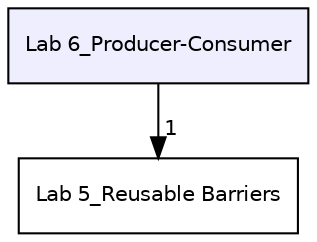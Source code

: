 digraph "Lab 6_Producer-Consumer" {
  compound=true
  node [ fontsize="10", fontname="Helvetica"];
  edge [ labelfontsize="10", labelfontname="Helvetica"];
  dir_e0b4f8b0429be775b76187c4c5b6a67b [shape=box, label="Lab 6_Producer-Consumer", style="filled", fillcolor="#eeeeff", pencolor="black", URL="dir_e0b4f8b0429be775b76187c4c5b6a67b.html"];
  dir_67c1aea56d7939d9b775afa75e82f91e [shape=box label="Lab 5_Reusable Barriers" URL="dir_67c1aea56d7939d9b775afa75e82f91e.html"];
  dir_e0b4f8b0429be775b76187c4c5b6a67b->dir_67c1aea56d7939d9b775afa75e82f91e [headlabel="1", labeldistance=1.5 headhref="dir_000006_000005.html"];
}
